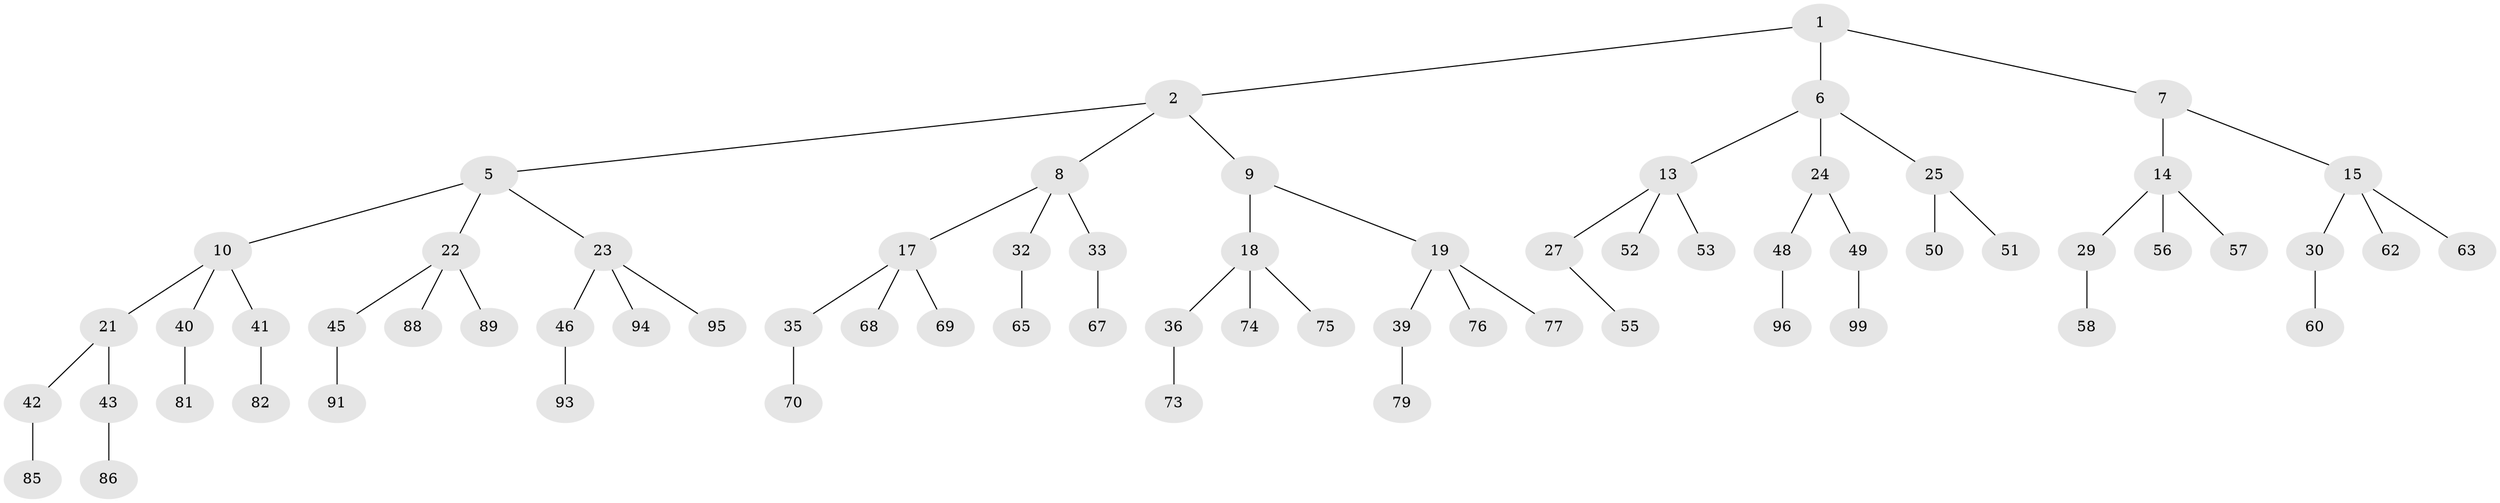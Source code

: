 // original degree distribution, {2: 0.02, 3: 0.48, 1: 0.5}
// Generated by graph-tools (version 1.1) at 2025/11/02/21/25 10:11:10]
// undirected, 69 vertices, 68 edges
graph export_dot {
graph [start="1"]
  node [color=gray90,style=filled];
  1 [super="+3"];
  2 [latent=1,super="+4"];
  5 [latent=0.5,super="+11"];
  6 [latent=0.5,super="+12"];
  7 [latent=0.5];
  8 [latent=0.333333,super="+16"];
  9 [latent=0.333333];
  10 [latent=0.333333,super="+20"];
  13 [latent=0.333333,super="+26"];
  14 [latent=0.333333,super="+28"];
  15 [latent=0.333333,super="+31"];
  17 [latent=0.25,super="+34"];
  18 [latent=0.25,super="+37"];
  19 [latent=0.25,super="+38"];
  21 [latent=0.25];
  22 [latent=0.25,super="+44"];
  23 [latent=0.25,super="+47"];
  24 [latent=0.25];
  25 [latent=0.25];
  27 [latent=0.25,super="+54"];
  29 [latent=0.25,super="+59"];
  30 [latent=0.25,super="+61"];
  32 [latent=0.2,super="+64"];
  33 [latent=0.2,super="+66"];
  35 [latent=0.2,super="+71"];
  36 [latent=0.2,super="+72"];
  39 [latent=0.2,super="+78"];
  40 [latent=0.2,super="+80"];
  41 [latent=0.2,super="+83"];
  42 [latent=0.2,super="+84"];
  43 [latent=0.2,super="+87"];
  45 [latent=0.2,super="+90"];
  46 [latent=0.2,super="+92"];
  48 [latent=0.2,super="+97"];
  49 [latent=0.2,super="+98"];
  50 [latent=0.2,super="+100"];
  51 [latent=0.2];
  52 [latent=0.2];
  53 [latent=0.2];
  55 [latent=0.2];
  56 [latent=0.2];
  57 [latent=0.2];
  58 [latent=0.2];
  60 [latent=0.2];
  62 [latent=0.2];
  63 [latent=0.2];
  65 [latent=0.166667];
  67 [latent=0.166667];
  68 [latent=0.166667];
  69 [latent=0.166667];
  70 [latent=0.166667];
  73 [latent=0.166667];
  74 [latent=0.166667];
  75 [latent=0.166667];
  76 [latent=0.166667];
  77 [latent=0.166667];
  79 [latent=0.166667];
  81 [latent=0.166667];
  82 [latent=0.166667];
  85 [latent=0.166667];
  86 [latent=0.166667];
  88 [latent=0.166667];
  89 [latent=0.166667];
  91 [latent=0.166667];
  93 [latent=0.166667];
  94 [latent=0.166667];
  95 [latent=0.166667];
  96 [latent=0.166667];
  99 [latent=0.166667];
  1 -- 2;
  1 -- 6;
  1 -- 7;
  2 -- 5;
  2 -- 8;
  2 -- 9;
  5 -- 10;
  5 -- 22;
  5 -- 23;
  6 -- 13;
  6 -- 24;
  6 -- 25;
  7 -- 14;
  7 -- 15;
  8 -- 17;
  8 -- 33;
  8 -- 32;
  9 -- 18;
  9 -- 19;
  10 -- 21;
  10 -- 40;
  10 -- 41;
  13 -- 27;
  13 -- 53;
  13 -- 52;
  14 -- 29;
  14 -- 56;
  14 -- 57;
  15 -- 30;
  15 -- 63;
  15 -- 62;
  17 -- 35;
  17 -- 68;
  17 -- 69;
  18 -- 36;
  18 -- 75;
  18 -- 74;
  19 -- 39;
  19 -- 76;
  19 -- 77;
  21 -- 42;
  21 -- 43;
  22 -- 45;
  22 -- 88;
  22 -- 89;
  23 -- 46;
  23 -- 95;
  23 -- 94;
  24 -- 48;
  24 -- 49;
  25 -- 50;
  25 -- 51;
  27 -- 55;
  29 -- 58;
  30 -- 60;
  32 -- 65;
  33 -- 67;
  35 -- 70;
  36 -- 73;
  39 -- 79;
  40 -- 81;
  41 -- 82;
  42 -- 85;
  43 -- 86;
  45 -- 91;
  46 -- 93;
  48 -- 96;
  49 -- 99;
}
